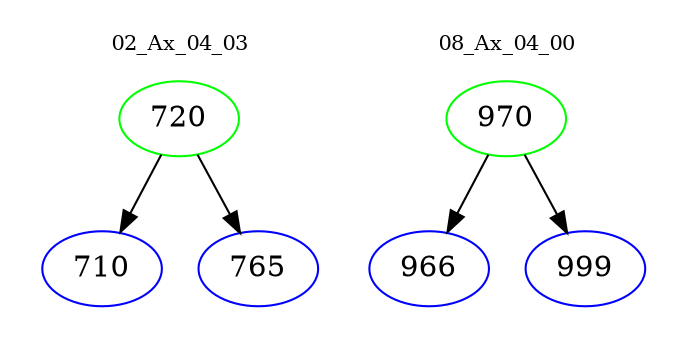 digraph{
subgraph cluster_0 {
color = white
label = "02_Ax_04_03";
fontsize=10;
T0_720 [label="720", color="green"]
T0_720 -> T0_710 [color="black"]
T0_710 [label="710", color="blue"]
T0_720 -> T0_765 [color="black"]
T0_765 [label="765", color="blue"]
}
subgraph cluster_1 {
color = white
label = "08_Ax_04_00";
fontsize=10;
T1_970 [label="970", color="green"]
T1_970 -> T1_966 [color="black"]
T1_966 [label="966", color="blue"]
T1_970 -> T1_999 [color="black"]
T1_999 [label="999", color="blue"]
}
}
